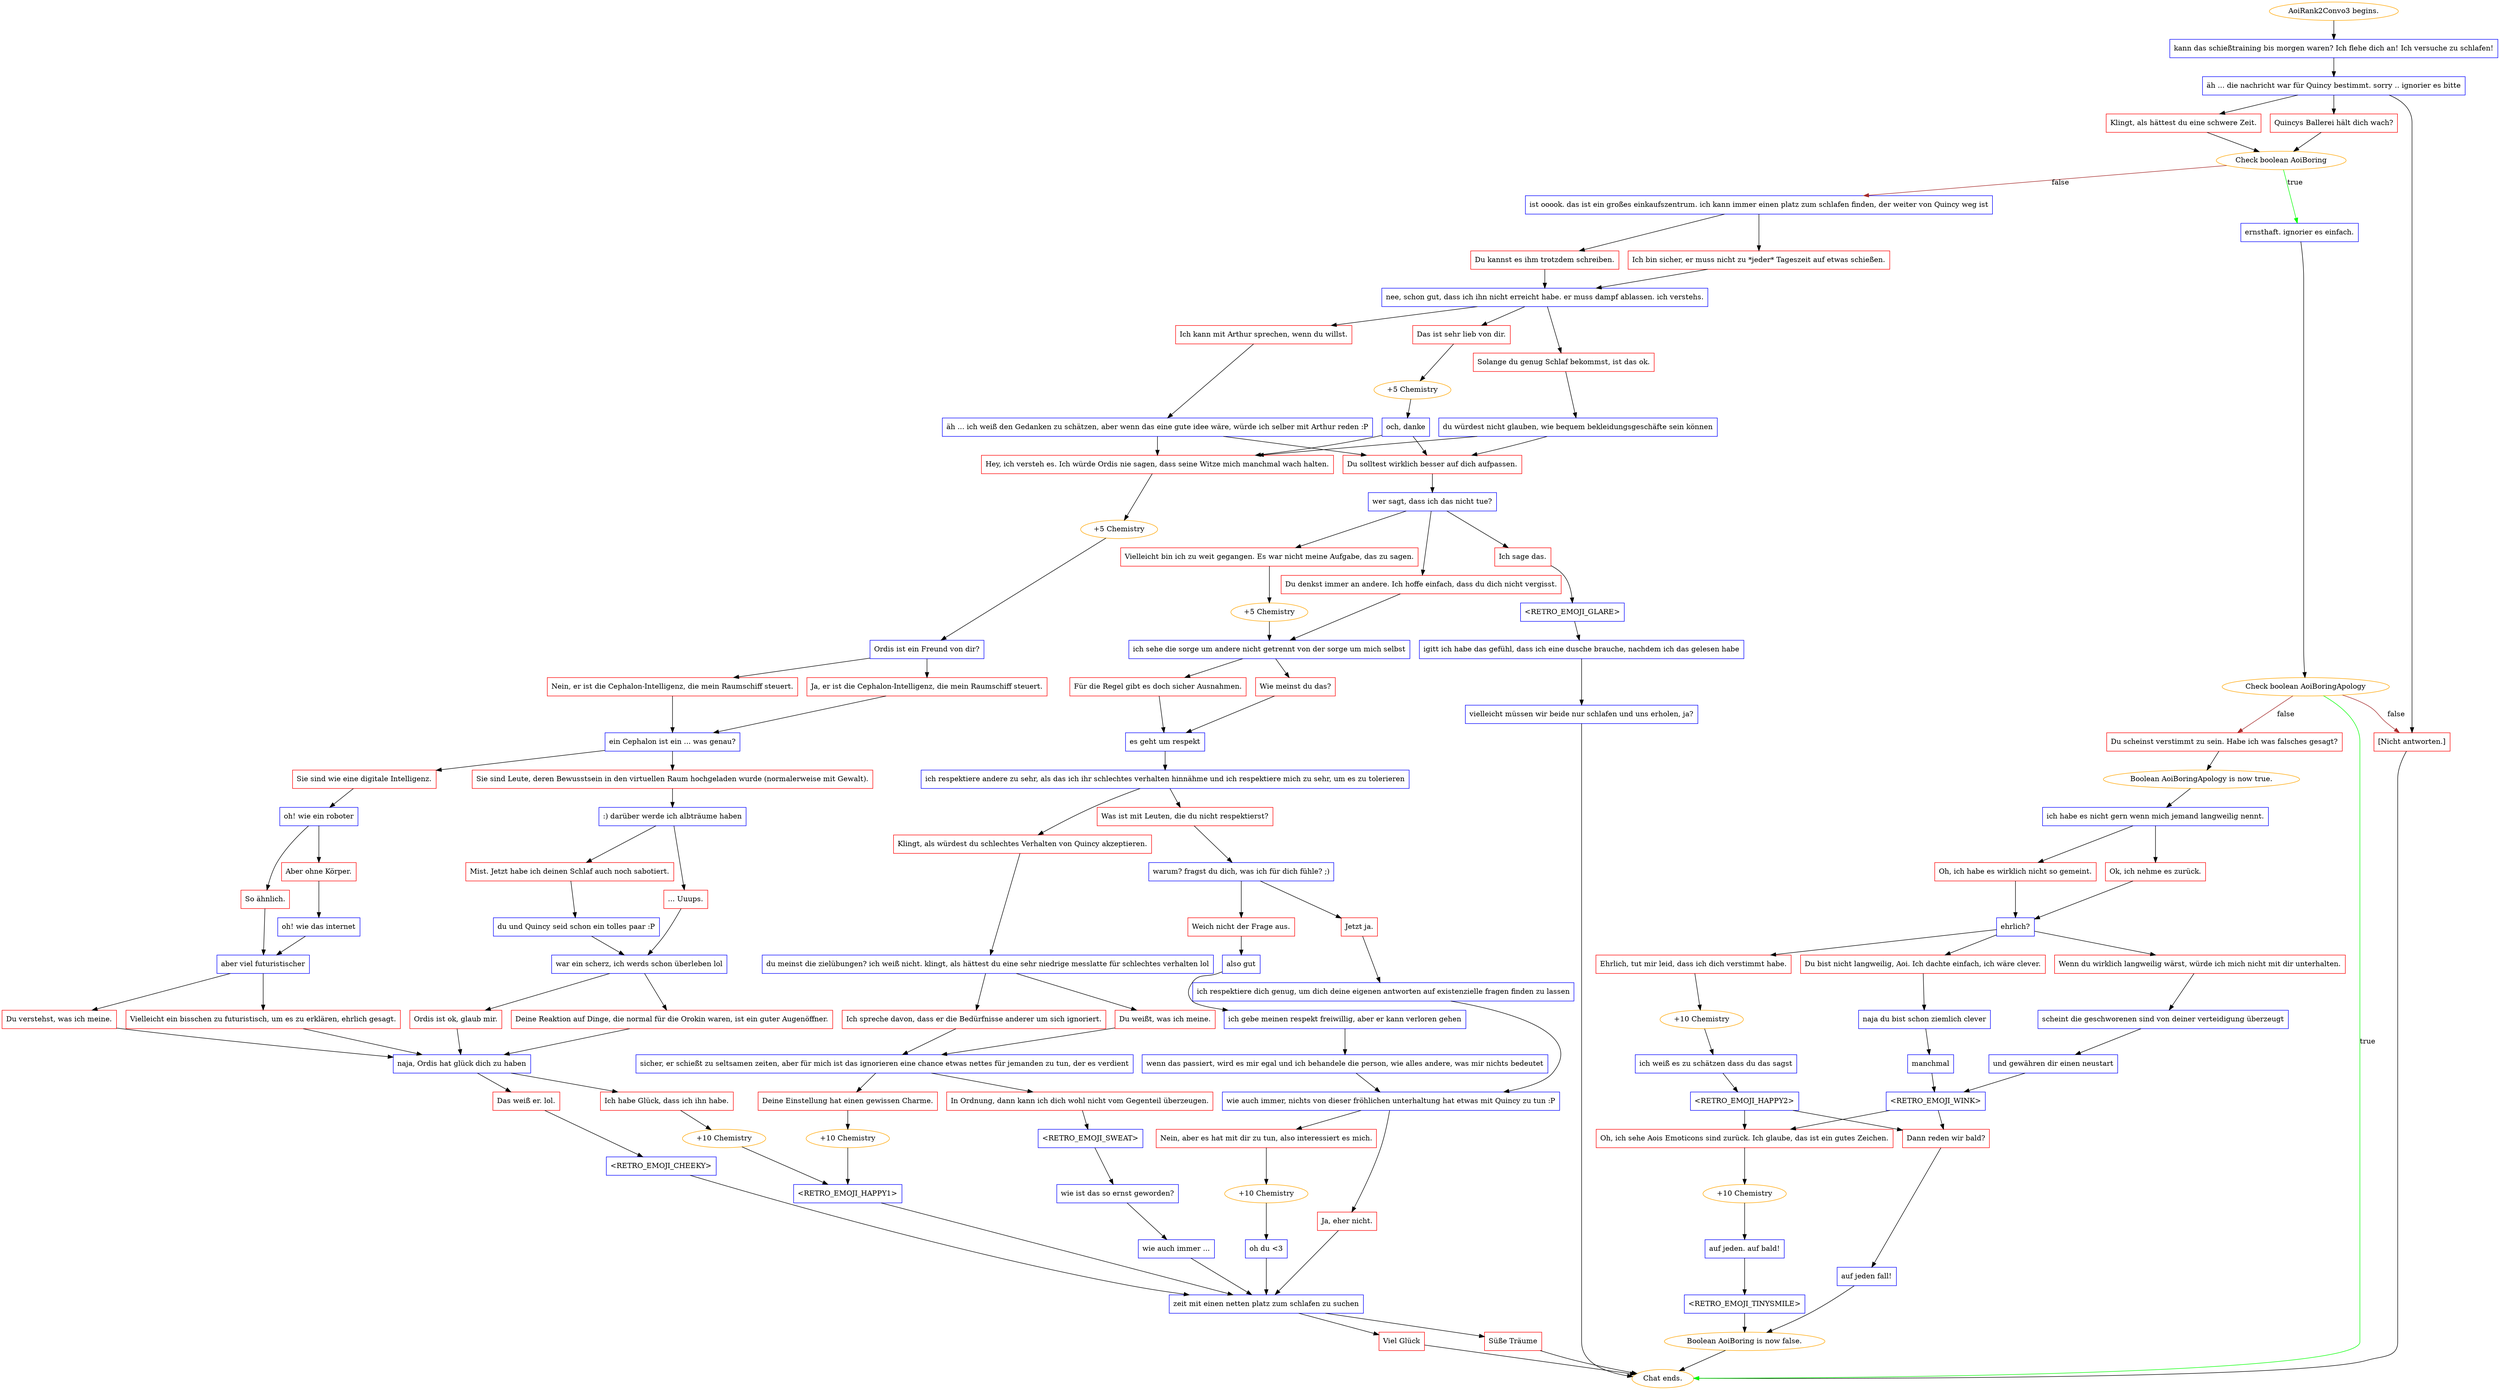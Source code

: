 digraph {
	"AoiRank2Convo3 begins." [color=orange];
		"AoiRank2Convo3 begins." -> j2505129302;
	j2505129302 [label="kann das schießtraining bis morgen waren? Ich flehe dich an! Ich versuche zu schlafen!",shape=box,color=blue];
		j2505129302 -> j2015130854;
	j2015130854 [label="äh ... die nachricht war für Quincy bestimmt. sorry .. ignorier es bitte",shape=box,color=blue];
		j2015130854 -> j3244351071;
		j2015130854 -> j3545470799;
		j2015130854 -> j2595336394;
	j3244351071 [label="Quincys Ballerei hält dich wach?",shape=box,color=red];
		j3244351071 -> j984047784;
	j3545470799 [label="Klingt, als hättest du eine schwere Zeit.",shape=box,color=red];
		j3545470799 -> j984047784;
	j2595336394 [label="[Nicht antworten.]",shape=box,color=red];
		j2595336394 -> "Chat ends.";
	j984047784 [label="Check boolean AoiBoring",color=orange];
		j984047784 -> j3451893400 [label=true,color=green];
		j984047784 -> j1305823345 [label=false,color=brown];
	"Chat ends." [color=orange];
	j3451893400 [label="ernsthaft. ignorier es einfach.",shape=box,color=blue];
		j3451893400 -> j1748829211;
	j1305823345 [label="ist ooook. das ist ein großes einkaufszentrum. ich kann immer einen platz zum schlafen finden, der weiter von Quincy weg ist",shape=box,color=blue];
		j1305823345 -> j990831051;
		j1305823345 -> j1156304082;
	j1748829211 [label="Check boolean AoiBoringApology",color=orange];
		j1748829211 -> "Chat ends." [label=true,color=green];
		j1748829211 -> j1812895457 [label=false,color=brown];
		j1748829211 -> j2595336394 [label=false,color=brown];
	j990831051 [label="Ich bin sicher, er muss nicht zu *jeder* Tageszeit auf etwas schießen.",shape=box,color=red];
		j990831051 -> j136175922;
	j1156304082 [label="Du kannst es ihm trotzdem schreiben.",shape=box,color=red];
		j1156304082 -> j136175922;
	j1812895457 [label="Du scheinst verstimmt zu sein. Habe ich was falsches gesagt?",shape=box,color=red];
		j1812895457 -> j3944607283;
	j136175922 [label="nee, schon gut, dass ich ihn nicht erreicht habe. er muss dampf ablassen. ich verstehs.",shape=box,color=blue];
		j136175922 -> j627718128;
		j136175922 -> j3537346956;
		j136175922 -> j981700982;
	j3944607283 [label="Boolean AoiBoringApology is now true.",color=orange];
		j3944607283 -> j4156729667;
	j627718128 [label="Ich kann mit Arthur sprechen, wenn du willst.",shape=box,color=red];
		j627718128 -> j3830382609;
	j3537346956 [label="Das ist sehr lieb von dir.",shape=box,color=red];
		j3537346956 -> j3335565763;
	j981700982 [label="Solange du genug Schlaf bekommst, ist das ok.",shape=box,color=red];
		j981700982 -> j1094131773;
	j4156729667 [label="ich habe es nicht gern wenn mich jemand langweilig nennt.",shape=box,color=blue];
		j4156729667 -> j256636591;
		j4156729667 -> j1149888913;
	j3830382609 [label="äh ... ich weiß den Gedanken zu schätzen, aber wenn das eine gute idee wäre, würde ich selber mit Arthur reden :P",shape=box,color=blue];
		j3830382609 -> j297624251;
		j3830382609 -> j2512348181;
	j3335565763 [label="+5 Chemistry",color=orange];
		j3335565763 -> j3575291143;
	j1094131773 [label="du würdest nicht glauben, wie bequem bekleidungsgeschäfte sein können",shape=box,color=blue];
		j1094131773 -> j297624251;
		j1094131773 -> j2512348181;
	j256636591 [label="Oh, ich habe es wirklich nicht so gemeint.",shape=box,color=red];
		j256636591 -> j313252664;
	j1149888913 [label="Ok, ich nehme es zurück.",shape=box,color=red];
		j1149888913 -> j313252664;
	j297624251 [label="Hey, ich versteh es. Ich würde Ordis nie sagen, dass seine Witze mich manchmal wach halten.",shape=box,color=red];
		j297624251 -> j3963551055;
	j2512348181 [label="Du solltest wirklich besser auf dich aufpassen.",shape=box,color=red];
		j2512348181 -> j2050570791;
	j3575291143 [label="och, danke",shape=box,color=blue];
		j3575291143 -> j297624251;
		j3575291143 -> j2512348181;
	j313252664 [label="ehrlich?",shape=box,color=blue];
		j313252664 -> j3340360702;
		j313252664 -> j2454688026;
		j313252664 -> j946732172;
	j3963551055 [label="+5 Chemistry",color=orange];
		j3963551055 -> j2899260865;
	j2050570791 [label="wer sagt, dass ich das nicht tue?",shape=box,color=blue];
		j2050570791 -> j1393759921;
		j2050570791 -> j1901261695;
		j2050570791 -> j2332827026;
	j3340360702 [label="Ehrlich, tut mir leid, dass ich dich verstimmt habe.",shape=box,color=red];
		j3340360702 -> j138717641;
	j2454688026 [label="Du bist nicht langweilig, Aoi. Ich dachte einfach, ich wäre clever.",shape=box,color=red];
		j2454688026 -> j3244910777;
	j946732172 [label="Wenn du wirklich langweilig wärst, würde ich mich nicht mit dir unterhalten.",shape=box,color=red];
		j946732172 -> j1129969559;
	j2899260865 [label="Ordis ist ein Freund von dir?",shape=box,color=blue];
		j2899260865 -> j1879538386;
		j2899260865 -> j1875496754;
	j1393759921 [label="Du denkst immer an andere. Ich hoffe einfach, dass du dich nicht vergisst.",shape=box,color=red];
		j1393759921 -> j1504654180;
	j1901261695 [label="Vielleicht bin ich zu weit gegangen. Es war nicht meine Aufgabe, das zu sagen.",shape=box,color=red];
		j1901261695 -> j4130728409;
	j2332827026 [label="Ich sage das.",shape=box,color=red];
		j2332827026 -> j3596569243;
	j138717641 [label="+10 Chemistry",color=orange];
		j138717641 -> j776145361;
	j3244910777 [label="naja du bist schon ziemlich clever",shape=box,color=blue];
		j3244910777 -> j1497056602;
	j1129969559 [label="scheint die geschworenen sind von deiner verteidigung überzeugt",shape=box,color=blue];
		j1129969559 -> j2139944222;
	j1879538386 [label="Ja, er ist die Cephalon-Intelligenz, die mein Raumschiff steuert.",shape=box,color=red];
		j1879538386 -> j3169219069;
	j1875496754 [label="Nein, er ist die Cephalon-Intelligenz, die mein Raumschiff steuert.",shape=box,color=red];
		j1875496754 -> j3169219069;
	j1504654180 [label="ich sehe die sorge um andere nicht getrennt von der sorge um mich selbst",shape=box,color=blue];
		j1504654180 -> j2191411240;
		j1504654180 -> j3440214702;
	j4130728409 [label="+5 Chemistry",color=orange];
		j4130728409 -> j1504654180;
	j3596569243 [label="<RETRO_EMOJI_GLARE>",shape=box,color=blue];
		j3596569243 -> j38974654;
	j776145361 [label="ich weiß es zu schätzen dass du das sagst",shape=box,color=blue];
		j776145361 -> j1995693646;
	j1497056602 [label="manchmal",shape=box,color=blue];
		j1497056602 -> j3783714755;
	j2139944222 [label="und gewähren dir einen neustart",shape=box,color=blue];
		j2139944222 -> j3783714755;
	j3169219069 [label="ein Cephalon ist ein ... was genau?",shape=box,color=blue];
		j3169219069 -> j1151578819;
		j3169219069 -> j4017375494;
	j2191411240 [label="Für die Regel gibt es doch sicher Ausnahmen.",shape=box,color=red];
		j2191411240 -> j2925376147;
	j3440214702 [label="Wie meinst du das?",shape=box,color=red];
		j3440214702 -> j2925376147;
	j38974654 [label="igitt ich habe das gefühl, dass ich eine dusche brauche, nachdem ich das gelesen habe",shape=box,color=blue];
		j38974654 -> j3164387129;
	j1995693646 [label="<RETRO_EMOJI_HAPPY2>",shape=box,color=blue];
		j1995693646 -> j2616330277;
		j1995693646 -> j3329462205;
	j3783714755 [label="<RETRO_EMOJI_WINK>",shape=box,color=blue];
		j3783714755 -> j2616330277;
		j3783714755 -> j3329462205;
	j1151578819 [label="Sie sind wie eine digitale Intelligenz.",shape=box,color=red];
		j1151578819 -> j280184888;
	j4017375494 [label="Sie sind Leute, deren Bewusstsein in den virtuellen Raum hochgeladen wurde (normalerweise mit Gewalt).",shape=box,color=red];
		j4017375494 -> j1625201954;
	j2925376147 [label="es geht um respekt",shape=box,color=blue];
		j2925376147 -> j1626511604;
	j3164387129 [label="vielleicht müssen wir beide nur schlafen und uns erholen, ja?",shape=box,color=blue];
		j3164387129 -> "Chat ends.";
	j2616330277 [label="Dann reden wir bald?",shape=box,color=red];
		j2616330277 -> j1062198054;
	j3329462205 [label="Oh, ich sehe Aois Emoticons sind zurück. Ich glaube, das ist ein gutes Zeichen.",shape=box,color=red];
		j3329462205 -> j1483883800;
	j280184888 [label="oh! wie ein roboter",shape=box,color=blue];
		j280184888 -> j2718391755;
		j280184888 -> j1412092988;
	j1625201954 [label=":) darüber werde ich albträume haben",shape=box,color=blue];
		j1625201954 -> j3596237723;
		j1625201954 -> j2411186591;
	j1626511604 [label="ich respektiere andere zu sehr, als das ich ihr schlechtes verhalten hinnähme und ich respektiere mich zu sehr, um es zu tolerieren",shape=box,color=blue];
		j1626511604 -> j3131757649;
		j1626511604 -> j2984593454;
	j1062198054 [label="auf jeden fall!",shape=box,color=blue];
		j1062198054 -> j2581611291;
	j1483883800 [label="+10 Chemistry",color=orange];
		j1483883800 -> j858182796;
	j2718391755 [label="So ähnlich.",shape=box,color=red];
		j2718391755 -> j1916759661;
	j1412092988 [label="Aber ohne Körper.",shape=box,color=red];
		j1412092988 -> j808445051;
	j3596237723 [label="Mist. Jetzt habe ich deinen Schlaf auch noch sabotiert.",shape=box,color=red];
		j3596237723 -> j549592200;
	j2411186591 [label="... Uuups.",shape=box,color=red];
		j2411186591 -> j732099939;
	j3131757649 [label="Was ist mit Leuten, die du nicht respektierst?",shape=box,color=red];
		j3131757649 -> j3768421339;
	j2984593454 [label="Klingt, als würdest du schlechtes Verhalten von Quincy akzeptieren.",shape=box,color=red];
		j2984593454 -> j18390857;
	j2581611291 [label="Boolean AoiBoring is now false.",color=orange];
		j2581611291 -> "Chat ends.";
	j858182796 [label="auf jeden. auf bald!",shape=box,color=blue];
		j858182796 -> j153386734;
	j1916759661 [label="aber viel futuristischer",shape=box,color=blue];
		j1916759661 -> j821662362;
		j1916759661 -> j1148801463;
	j808445051 [label="oh! wie das internet",shape=box,color=blue];
		j808445051 -> j1916759661;
	j549592200 [label="du und Quincy seid schon ein tolles paar :P",shape=box,color=blue];
		j549592200 -> j732099939;
	j732099939 [label="war ein scherz, ich werds schon überleben lol",shape=box,color=blue];
		j732099939 -> j114495615;
		j732099939 -> j1652673682;
	j3768421339 [label="warum? fragst du dich, was ich für dich fühle? ;)",shape=box,color=blue];
		j3768421339 -> j3879526409;
		j3768421339 -> j396945860;
	j18390857 [label="du meinst die zielübungen? ich weiß nicht. klingt, als hättest du eine sehr niedrige messlatte für schlechtes verhalten lol",shape=box,color=blue];
		j18390857 -> j3594123760;
		j18390857 -> j2360162371;
	j153386734 [label="<RETRO_EMOJI_TINYSMILE>",shape=box,color=blue];
		j153386734 -> j2581611291;
	j821662362 [label="Du verstehst, was ich meine.",shape=box,color=red];
		j821662362 -> j1260592883;
	j1148801463 [label="Vielleicht ein bisschen zu futuristisch, um es zu erklären, ehrlich gesagt.",shape=box,color=red];
		j1148801463 -> j1260592883;
	j114495615 [label="Ordis ist ok, glaub mir.",shape=box,color=red];
		j114495615 -> j1260592883;
	j1652673682 [label="Deine Reaktion auf Dinge, die normal für die Orokin waren, ist ein guter Augenöffner.",shape=box,color=red];
		j1652673682 -> j1260592883;
	j3879526409 [label="Jetzt ja.",shape=box,color=red];
		j3879526409 -> j2664303024;
	j396945860 [label="Weich nicht der Frage aus.",shape=box,color=red];
		j396945860 -> j1410908142;
	j3594123760 [label="Du weißt, was ich meine.",shape=box,color=red];
		j3594123760 -> j294775438;
	j2360162371 [label="Ich spreche davon, dass er die Bedürfnisse anderer um sich ignoriert.",shape=box,color=red];
		j2360162371 -> j294775438;
	j1260592883 [label="naja, Ordis hat glück dich zu haben",shape=box,color=blue];
		j1260592883 -> j3983894893;
		j1260592883 -> j3135299396;
	j2664303024 [label="ich respektiere dich genug, um dich deine eigenen antworten auf existenzielle fragen finden zu lassen",shape=box,color=blue];
		j2664303024 -> j229222355;
	j1410908142 [label="also gut",shape=box,color=blue];
		j1410908142 -> j1181074631;
	j294775438 [label="sicher, er schießt zu seltsamen zeiten, aber für mich ist das ignorieren eine chance etwas nettes für jemanden zu tun, der es verdient",shape=box,color=blue];
		j294775438 -> j3053002391;
		j294775438 -> j3249786718;
	j3983894893 [label="Das weiß er. lol.",shape=box,color=red];
		j3983894893 -> j3292626634;
	j3135299396 [label="Ich habe Glück, dass ich ihn habe.",shape=box,color=red];
		j3135299396 -> j473804752;
	j229222355 [label="wie auch immer, nichts von dieser fröhlichen unterhaltung hat etwas mit Quincy zu tun :P",shape=box,color=blue];
		j229222355 -> j3756401841;
		j229222355 -> j2127478651;
	j1181074631 [label="ich gebe meinen respekt freiwillig, aber er kann verloren gehen",shape=box,color=blue];
		j1181074631 -> j2221790871;
	j3053002391 [label="In Ordnung, dann kann ich dich wohl nicht vom Gegenteil überzeugen.",shape=box,color=red];
		j3053002391 -> j11360029;
	j3249786718 [label="Deine Einstellung hat einen gewissen Charme.",shape=box,color=red];
		j3249786718 -> j335686873;
	j3292626634 [label="<RETRO_EMOJI_CHEEKY>",shape=box,color=blue];
		j3292626634 -> j714417381;
	j473804752 [label="+10 Chemistry",color=orange];
		j473804752 -> j2524179976;
	j3756401841 [label="Nein, aber es hat mit dir zu tun, also interessiert es mich.",shape=box,color=red];
		j3756401841 -> j233849480;
	j2127478651 [label="Ja, eher nicht.",shape=box,color=red];
		j2127478651 -> j714417381;
	j2221790871 [label="wenn das passiert, wird es mir egal und ich behandele die person, wie alles andere, was mir nichts bedeutet",shape=box,color=blue];
		j2221790871 -> j229222355;
	j11360029 [label="<RETRO_EMOJI_SWEAT>",shape=box,color=blue];
		j11360029 -> j999162450;
	j335686873 [label="+10 Chemistry",color=orange];
		j335686873 -> j2524179976;
	j714417381 [label="zeit mit einen netten platz zum schlafen zu suchen",shape=box,color=blue];
		j714417381 -> j4215365826;
		j714417381 -> j954334136;
	j2524179976 [label="<RETRO_EMOJI_HAPPY1>",shape=box,color=blue];
		j2524179976 -> j714417381;
	j233849480 [label="+10 Chemistry",color=orange];
		j233849480 -> j74588143;
	j999162450 [label="wie ist das so ernst geworden?",shape=box,color=blue];
		j999162450 -> j179882699;
	j4215365826 [label="Viel Glück",shape=box,color=red];
		j4215365826 -> "Chat ends.";
	j954334136 [label="Süße Träume",shape=box,color=red];
		j954334136 -> "Chat ends.";
	j74588143 [label="oh du <3",shape=box,color=blue];
		j74588143 -> j714417381;
	j179882699 [label="wie auch immer ...",shape=box,color=blue];
		j179882699 -> j714417381;
}
